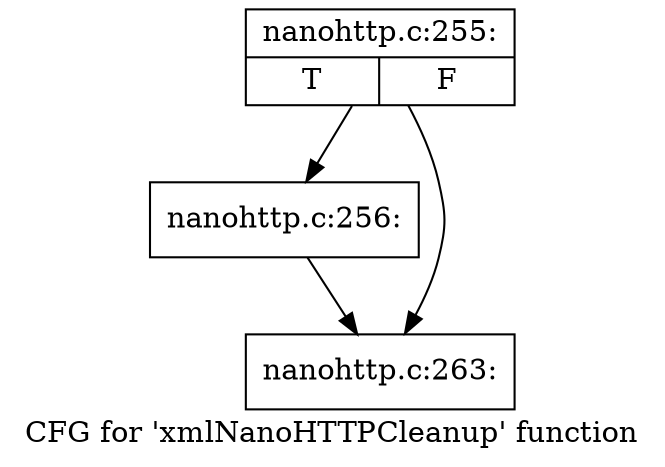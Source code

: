 digraph "CFG for 'xmlNanoHTTPCleanup' function" {
	label="CFG for 'xmlNanoHTTPCleanup' function";

	Node0x4380af0 [shape=record,label="{nanohttp.c:255:|{<s0>T|<s1>F}}"];
	Node0x4380af0 -> Node0x4380e20;
	Node0x4380af0 -> Node0x4380f00;
	Node0x4380e20 [shape=record,label="{nanohttp.c:256:}"];
	Node0x4380e20 -> Node0x4380f00;
	Node0x4380f00 [shape=record,label="{nanohttp.c:263:}"];
}
